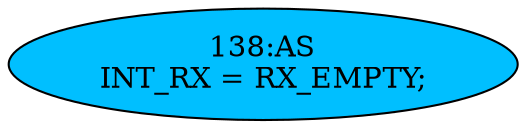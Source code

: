 strict digraph "" {
	node [label="\N"];
	"138:AS"	 [ast="<pyverilog.vparser.ast.Assign object at 0x7fdc90088750>",
		def_var="['INT_RX']",
		fillcolor=deepskyblue,
		label="138:AS
INT_RX = RX_EMPTY;",
		statements="[]",
		style=filled,
		typ=Assign,
		use_var="['RX_EMPTY']"];
}
